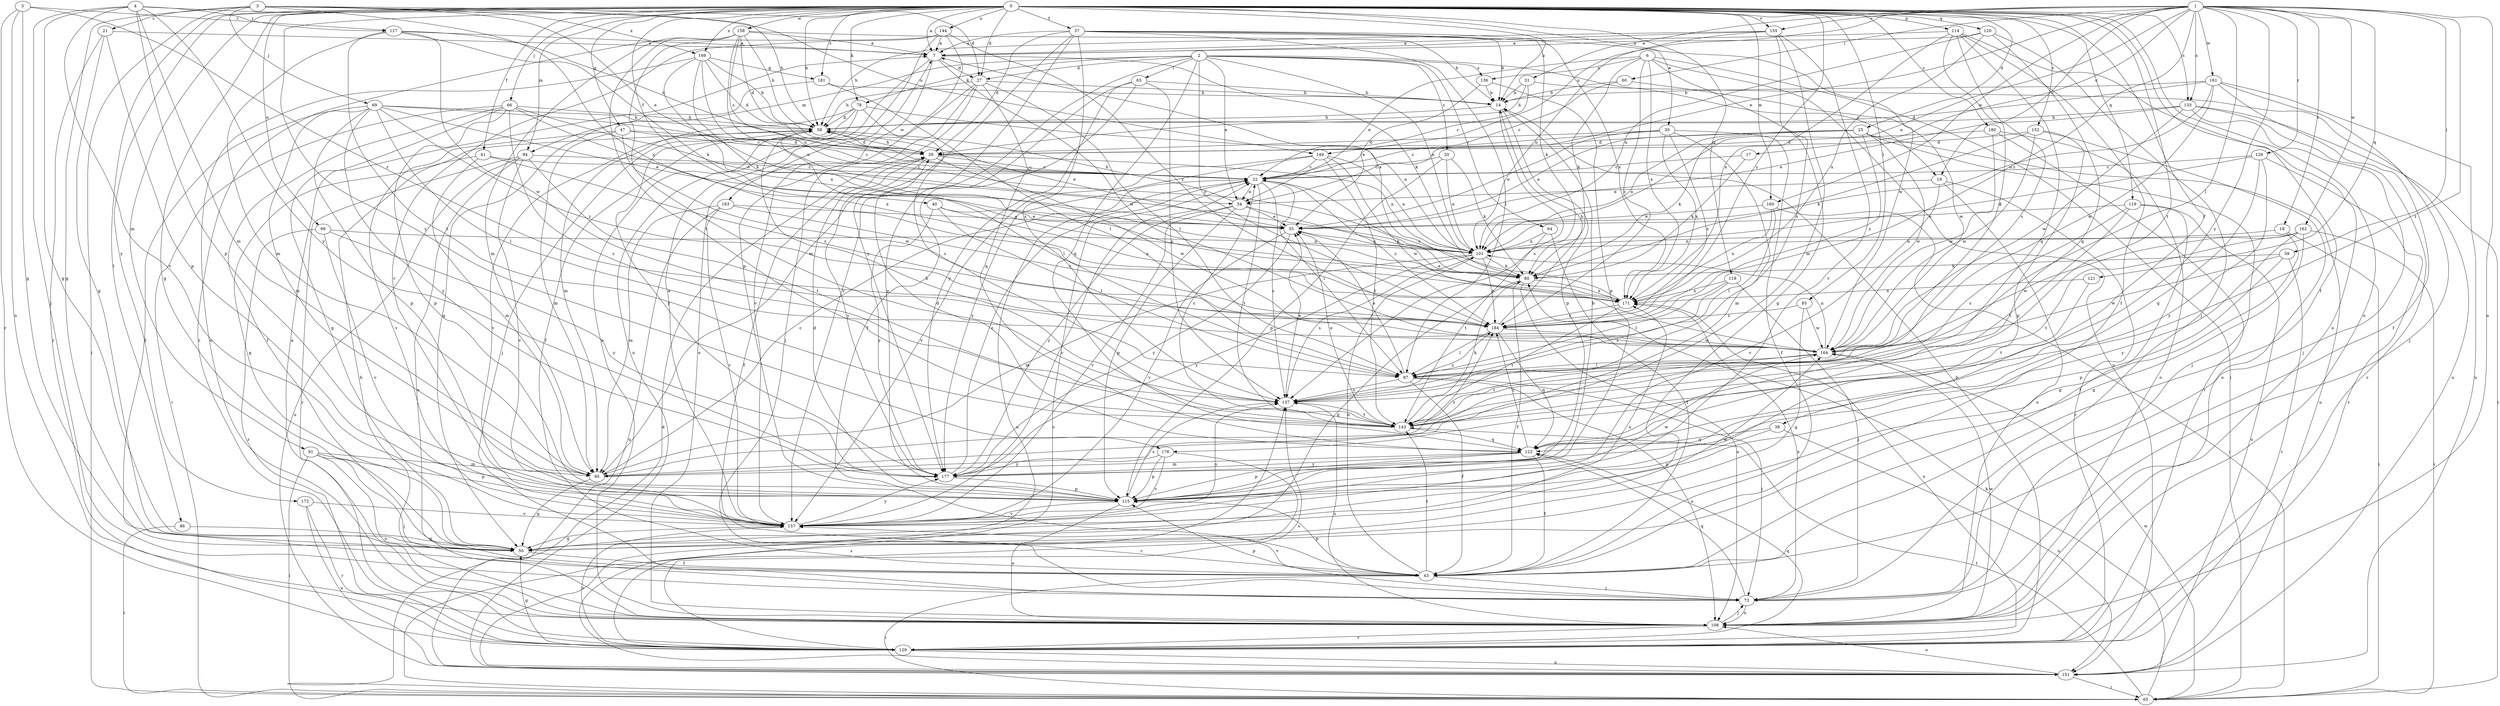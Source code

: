 strict digraph  {
0;
1;
2;
3;
4;
5;
6;
7;
14;
17;
18;
19;
20;
21;
22;
25;
27;
29;
30;
31;
34;
35;
37;
39;
40;
41;
43;
47;
50;
58;
59;
60;
63;
64;
65;
66;
69;
73;
78;
80;
85;
86;
87;
91;
94;
95;
99;
101;
108;
114;
115;
118;
119;
120;
121;
122;
126;
127;
129;
133;
136;
137;
143;
144;
149;
151;
152;
155;
157;
158;
160;
161;
162;
163;
164;
169;
171;
172;
176;
177;
180;
181;
184;
0 -> 7  [label=a];
0 -> 14  [label=b];
0 -> 25  [label=d];
0 -> 27  [label=d];
0 -> 30  [label=e];
0 -> 37  [label=f];
0 -> 39  [label=f];
0 -> 40  [label=f];
0 -> 41  [label=f];
0 -> 43  [label=f];
0 -> 47  [label=g];
0 -> 50  [label=g];
0 -> 58  [label=h];
0 -> 66  [label=j];
0 -> 78  [label=k];
0 -> 85  [label=l];
0 -> 86  [label=l];
0 -> 91  [label=m];
0 -> 94  [label=m];
0 -> 99  [label=n];
0 -> 108  [label=o];
0 -> 114  [label=p];
0 -> 118  [label=q];
0 -> 119  [label=q];
0 -> 120  [label=q];
0 -> 133  [label=s];
0 -> 143  [label=t];
0 -> 144  [label=u];
0 -> 152  [label=v];
0 -> 155  [label=v];
0 -> 158  [label=w];
0 -> 160  [label=w];
0 -> 169  [label=x];
0 -> 172  [label=y];
0 -> 176  [label=y];
0 -> 180  [label=z];
0 -> 181  [label=z];
0 -> 184  [label=z];
1 -> 17  [label=c];
1 -> 18  [label=c];
1 -> 19  [label=c];
1 -> 31  [label=e];
1 -> 34  [label=e];
1 -> 59  [label=i];
1 -> 60  [label=i];
1 -> 87  [label=l];
1 -> 101  [label=n];
1 -> 108  [label=o];
1 -> 121  [label=q];
1 -> 126  [label=r];
1 -> 133  [label=s];
1 -> 143  [label=t];
1 -> 149  [label=u];
1 -> 155  [label=v];
1 -> 160  [label=w];
1 -> 161  [label=w];
1 -> 162  [label=w];
1 -> 176  [label=y];
1 -> 184  [label=z];
2 -> 19  [label=c];
2 -> 20  [label=c];
2 -> 27  [label=d];
2 -> 34  [label=e];
2 -> 63  [label=i];
2 -> 64  [label=i];
2 -> 78  [label=k];
2 -> 94  [label=m];
2 -> 101  [label=n];
2 -> 122  [label=q];
2 -> 136  [label=s];
2 -> 157  [label=v];
2 -> 184  [label=z];
3 -> 21  [label=c];
3 -> 27  [label=d];
3 -> 34  [label=e];
3 -> 50  [label=g];
3 -> 58  [label=h];
3 -> 65  [label=i];
3 -> 69  [label=j];
3 -> 169  [label=x];
3 -> 171  [label=x];
4 -> 50  [label=g];
4 -> 73  [label=j];
4 -> 95  [label=m];
4 -> 115  [label=p];
4 -> 127  [label=r];
4 -> 149  [label=u];
4 -> 157  [label=v];
4 -> 177  [label=y];
5 -> 50  [label=g];
5 -> 108  [label=o];
5 -> 127  [label=r];
5 -> 129  [label=r];
5 -> 184  [label=z];
6 -> 34  [label=e];
6 -> 50  [label=g];
6 -> 65  [label=i];
6 -> 80  [label=k];
6 -> 136  [label=s];
6 -> 151  [label=u];
6 -> 171  [label=x];
6 -> 184  [label=z];
7 -> 27  [label=d];
7 -> 80  [label=k];
7 -> 108  [label=o];
7 -> 163  [label=w];
7 -> 164  [label=w];
14 -> 58  [label=h];
14 -> 115  [label=p];
14 -> 137  [label=s];
17 -> 22  [label=c];
17 -> 80  [label=k];
18 -> 50  [label=g];
18 -> 65  [label=i];
18 -> 101  [label=n];
19 -> 34  [label=e];
19 -> 108  [label=o];
19 -> 129  [label=r];
19 -> 157  [label=v];
20 -> 22  [label=c];
20 -> 80  [label=k];
20 -> 101  [label=n];
20 -> 115  [label=p];
21 -> 7  [label=a];
21 -> 50  [label=g];
21 -> 115  [label=p];
21 -> 129  [label=r];
22 -> 34  [label=e];
22 -> 87  [label=l];
22 -> 137  [label=s];
22 -> 143  [label=t];
22 -> 151  [label=u];
22 -> 184  [label=z];
25 -> 29  [label=d];
25 -> 35  [label=e];
25 -> 73  [label=j];
25 -> 80  [label=k];
25 -> 101  [label=n];
25 -> 151  [label=u];
25 -> 164  [label=w];
25 -> 184  [label=z];
27 -> 14  [label=b];
27 -> 58  [label=h];
27 -> 73  [label=j];
27 -> 87  [label=l];
27 -> 108  [label=o];
27 -> 122  [label=q];
27 -> 157  [label=v];
29 -> 22  [label=c];
29 -> 43  [label=f];
29 -> 58  [label=h];
29 -> 101  [label=n];
29 -> 164  [label=w];
29 -> 177  [label=y];
30 -> 22  [label=c];
30 -> 29  [label=d];
30 -> 35  [label=e];
30 -> 43  [label=f];
30 -> 95  [label=m];
30 -> 171  [label=x];
30 -> 184  [label=z];
31 -> 14  [label=b];
31 -> 22  [label=c];
31 -> 58  [label=h];
31 -> 151  [label=u];
34 -> 35  [label=e];
34 -> 58  [label=h];
34 -> 80  [label=k];
34 -> 115  [label=p];
34 -> 157  [label=v];
34 -> 177  [label=y];
35 -> 101  [label=n];
35 -> 157  [label=v];
35 -> 177  [label=y];
37 -> 7  [label=a];
37 -> 14  [label=b];
37 -> 29  [label=d];
37 -> 80  [label=k];
37 -> 87  [label=l];
37 -> 95  [label=m];
37 -> 137  [label=s];
37 -> 164  [label=w];
37 -> 171  [label=x];
37 -> 177  [label=y];
39 -> 115  [label=p];
39 -> 122  [label=q];
39 -> 151  [label=u];
40 -> 35  [label=e];
40 -> 87  [label=l];
40 -> 171  [label=x];
40 -> 177  [label=y];
41 -> 22  [label=c];
41 -> 50  [label=g];
41 -> 95  [label=m];
41 -> 184  [label=z];
43 -> 65  [label=i];
43 -> 73  [label=j];
43 -> 101  [label=n];
43 -> 115  [label=p];
43 -> 143  [label=t];
43 -> 157  [label=v];
47 -> 22  [label=c];
47 -> 29  [label=d];
47 -> 95  [label=m];
47 -> 157  [label=v];
47 -> 164  [label=w];
50 -> 43  [label=f];
50 -> 171  [label=x];
58 -> 29  [label=d];
58 -> 35  [label=e];
58 -> 87  [label=l];
58 -> 157  [label=v];
58 -> 177  [label=y];
59 -> 80  [label=k];
59 -> 115  [label=p];
59 -> 129  [label=r];
59 -> 164  [label=w];
60 -> 14  [label=b];
60 -> 22  [label=c];
60 -> 164  [label=w];
63 -> 14  [label=b];
63 -> 43  [label=f];
63 -> 115  [label=p];
63 -> 137  [label=s];
63 -> 177  [label=y];
64 -> 43  [label=f];
64 -> 101  [label=n];
64 -> 143  [label=t];
65 -> 29  [label=d];
65 -> 80  [label=k];
65 -> 137  [label=s];
65 -> 143  [label=t];
65 -> 164  [label=w];
66 -> 35  [label=e];
66 -> 43  [label=f];
66 -> 50  [label=g];
66 -> 58  [label=h];
66 -> 65  [label=i];
66 -> 115  [label=p];
66 -> 137  [label=s];
66 -> 171  [label=x];
69 -> 22  [label=c];
69 -> 35  [label=e];
69 -> 43  [label=f];
69 -> 58  [label=h];
69 -> 87  [label=l];
69 -> 95  [label=m];
69 -> 115  [label=p];
69 -> 177  [label=y];
69 -> 184  [label=z];
73 -> 108  [label=o];
73 -> 115  [label=p];
73 -> 122  [label=q];
73 -> 171  [label=x];
78 -> 43  [label=f];
78 -> 58  [label=h];
78 -> 73  [label=j];
78 -> 95  [label=m];
78 -> 101  [label=n];
78 -> 137  [label=s];
80 -> 7  [label=a];
80 -> 43  [label=f];
80 -> 50  [label=g];
80 -> 108  [label=o];
80 -> 171  [label=x];
85 -> 50  [label=g];
85 -> 164  [label=w];
85 -> 184  [label=z];
86 -> 50  [label=g];
86 -> 65  [label=i];
87 -> 35  [label=e];
87 -> 43  [label=f];
87 -> 73  [label=j];
87 -> 108  [label=o];
87 -> 137  [label=s];
91 -> 65  [label=i];
91 -> 73  [label=j];
91 -> 95  [label=m];
91 -> 108  [label=o];
91 -> 115  [label=p];
94 -> 22  [label=c];
94 -> 108  [label=o];
94 -> 129  [label=r];
94 -> 143  [label=t];
94 -> 151  [label=u];
94 -> 157  [label=v];
95 -> 22  [label=c];
95 -> 50  [label=g];
95 -> 184  [label=z];
99 -> 101  [label=n];
99 -> 129  [label=r];
99 -> 157  [label=v];
99 -> 177  [label=y];
101 -> 80  [label=k];
101 -> 95  [label=m];
101 -> 137  [label=s];
101 -> 177  [label=y];
101 -> 184  [label=z];
108 -> 7  [label=a];
108 -> 58  [label=h];
108 -> 73  [label=j];
108 -> 129  [label=r];
108 -> 137  [label=s];
108 -> 164  [label=w];
114 -> 7  [label=a];
114 -> 43  [label=f];
114 -> 87  [label=l];
114 -> 108  [label=o];
114 -> 122  [label=q];
114 -> 137  [label=s];
114 -> 171  [label=x];
115 -> 14  [label=b];
115 -> 29  [label=d];
115 -> 108  [label=o];
115 -> 137  [label=s];
115 -> 157  [label=v];
115 -> 164  [label=w];
118 -> 73  [label=j];
118 -> 87  [label=l];
118 -> 137  [label=s];
118 -> 171  [label=x];
119 -> 35  [label=e];
119 -> 43  [label=f];
119 -> 137  [label=s];
119 -> 143  [label=t];
119 -> 151  [label=u];
120 -> 7  [label=a];
120 -> 73  [label=j];
120 -> 101  [label=n];
120 -> 122  [label=q];
120 -> 171  [label=x];
121 -> 143  [label=t];
121 -> 171  [label=x];
122 -> 29  [label=d];
122 -> 43  [label=f];
122 -> 95  [label=m];
122 -> 115  [label=p];
122 -> 177  [label=y];
122 -> 184  [label=z];
126 -> 22  [label=c];
126 -> 101  [label=n];
126 -> 122  [label=q];
126 -> 129  [label=r];
126 -> 177  [label=y];
127 -> 7  [label=a];
127 -> 29  [label=d];
127 -> 80  [label=k];
127 -> 95  [label=m];
127 -> 143  [label=t];
127 -> 164  [label=w];
129 -> 14  [label=b];
129 -> 50  [label=g];
129 -> 122  [label=q];
129 -> 137  [label=s];
129 -> 151  [label=u];
129 -> 157  [label=v];
129 -> 171  [label=x];
133 -> 35  [label=e];
133 -> 58  [label=h];
133 -> 65  [label=i];
133 -> 73  [label=j];
133 -> 129  [label=r];
133 -> 164  [label=w];
136 -> 14  [label=b];
136 -> 35  [label=e];
136 -> 115  [label=p];
137 -> 35  [label=e];
137 -> 143  [label=t];
137 -> 184  [label=z];
143 -> 22  [label=c];
143 -> 35  [label=e];
143 -> 58  [label=h];
143 -> 80  [label=k];
143 -> 122  [label=q];
144 -> 7  [label=a];
144 -> 115  [label=p];
144 -> 129  [label=r];
144 -> 151  [label=u];
144 -> 157  [label=v];
144 -> 184  [label=z];
149 -> 22  [label=c];
149 -> 101  [label=n];
149 -> 143  [label=t];
149 -> 157  [label=v];
149 -> 164  [label=w];
149 -> 177  [label=y];
151 -> 22  [label=c];
151 -> 65  [label=i];
151 -> 108  [label=o];
152 -> 29  [label=d];
152 -> 80  [label=k];
152 -> 108  [label=o];
152 -> 115  [label=p];
152 -> 164  [label=w];
155 -> 7  [label=a];
155 -> 58  [label=h];
155 -> 95  [label=m];
155 -> 101  [label=n];
155 -> 137  [label=s];
155 -> 157  [label=v];
157 -> 7  [label=a];
157 -> 22  [label=c];
157 -> 50  [label=g];
157 -> 137  [label=s];
157 -> 164  [label=w];
157 -> 177  [label=y];
158 -> 7  [label=a];
158 -> 14  [label=b];
158 -> 22  [label=c];
158 -> 29  [label=d];
158 -> 58  [label=h];
158 -> 95  [label=m];
158 -> 101  [label=n];
158 -> 137  [label=s];
158 -> 143  [label=t];
160 -> 35  [label=e];
160 -> 65  [label=i];
160 -> 87  [label=l];
160 -> 171  [label=x];
161 -> 14  [label=b];
161 -> 29  [label=d];
161 -> 43  [label=f];
161 -> 73  [label=j];
161 -> 101  [label=n];
161 -> 151  [label=u];
161 -> 164  [label=w];
162 -> 50  [label=g];
162 -> 65  [label=i];
162 -> 101  [label=n];
162 -> 143  [label=t];
162 -> 164  [label=w];
162 -> 177  [label=y];
163 -> 35  [label=e];
163 -> 95  [label=m];
163 -> 151  [label=u];
163 -> 157  [label=v];
163 -> 184  [label=z];
164 -> 87  [label=l];
164 -> 101  [label=n];
164 -> 143  [label=t];
169 -> 29  [label=d];
169 -> 58  [label=h];
169 -> 80  [label=k];
169 -> 101  [label=n];
169 -> 108  [label=o];
169 -> 171  [label=x];
169 -> 181  [label=g];
171 -> 22  [label=c];
171 -> 35  [label=e];
171 -> 143  [label=t];
171 -> 184  [label=z];
172 -> 129  [label=r];
172 -> 151  [label=u];
172 -> 157  [label=v];
176 -> 115  [label=p];
176 -> 129  [label=r];
176 -> 157  [label=v];
176 -> 177  [label=y];
177 -> 22  [label=c];
177 -> 115  [label=p];
180 -> 29  [label=d];
180 -> 108  [label=o];
180 -> 129  [label=r];
180 -> 164  [label=w];
181 -> 14  [label=b];
181 -> 50  [label=g];
181 -> 87  [label=l];
184 -> 14  [label=b];
184 -> 87  [label=l];
184 -> 122  [label=q];
184 -> 164  [label=w];
}
